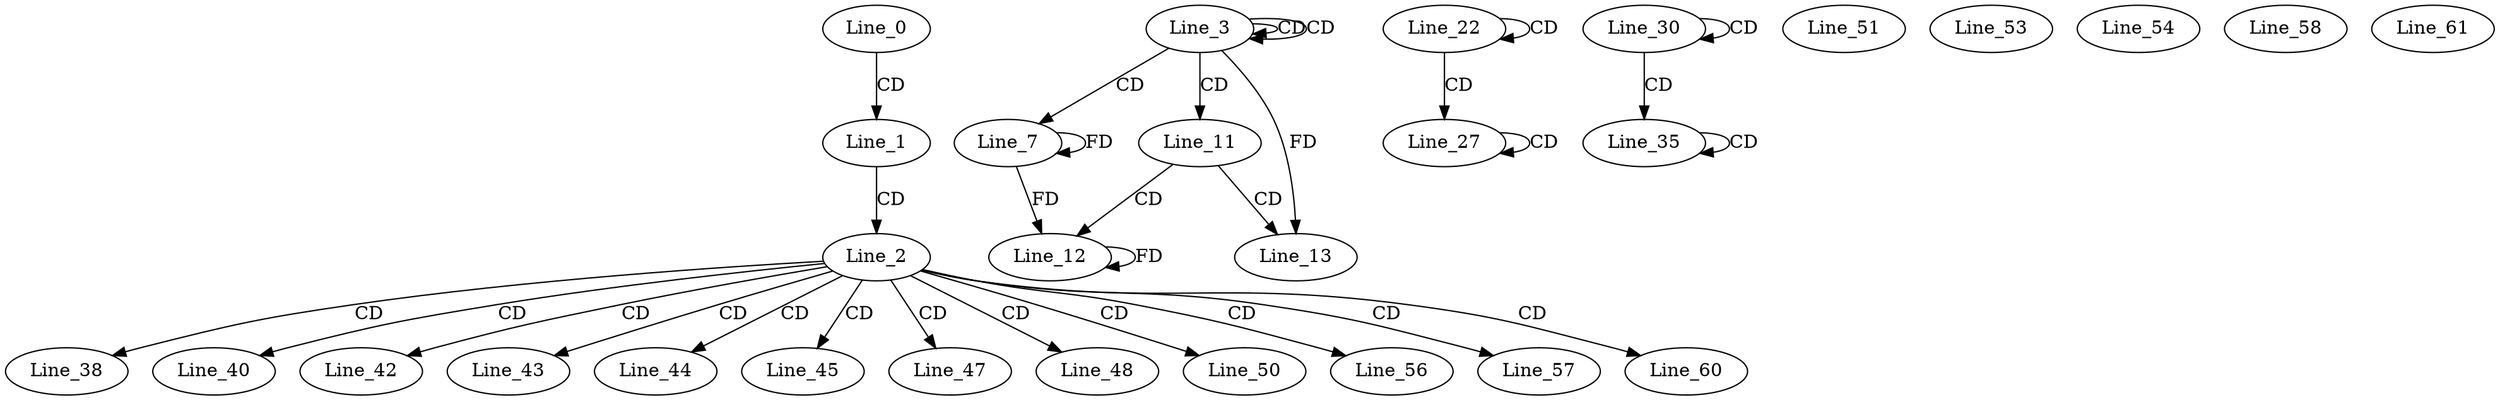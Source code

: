 digraph G {
  Line_0;
  Line_1;
  Line_2;
  Line_3;
  Line_3;
  Line_3;
  Line_3;
  Line_7;
  Line_3;
  Line_11;
  Line_12;
  Line_13;
  Line_22;
  Line_22;
  Line_27;
  Line_27;
  Line_30;
  Line_30;
  Line_35;
  Line_35;
  Line_38;
  Line_40;
  Line_42;
  Line_43;
  Line_44;
  Line_45;
  Line_47;
  Line_48;
  Line_50;
  Line_51;
  Line_53;
  Line_54;
  Line_56;
  Line_57;
  Line_58;
  Line_60;
  Line_61;
  Line_0 -> Line_1 [ label="CD" ];
  Line_1 -> Line_2 [ label="CD" ];
  Line_3 -> Line_3 [ label="CD" ];
  Line_3 -> Line_3 [ label="CD" ];
  Line_3 -> Line_7 [ label="CD" ];
  Line_7 -> Line_7 [ label="FD" ];
  Line_3 -> Line_11 [ label="CD" ];
  Line_11 -> Line_12 [ label="CD" ];
  Line_12 -> Line_12 [ label="FD" ];
  Line_7 -> Line_12 [ label="FD" ];
  Line_11 -> Line_13 [ label="CD" ];
  Line_3 -> Line_13 [ label="FD" ];
  Line_22 -> Line_22 [ label="CD" ];
  Line_22 -> Line_27 [ label="CD" ];
  Line_27 -> Line_27 [ label="CD" ];
  Line_30 -> Line_30 [ label="CD" ];
  Line_30 -> Line_35 [ label="CD" ];
  Line_35 -> Line_35 [ label="CD" ];
  Line_2 -> Line_38 [ label="CD" ];
  Line_2 -> Line_40 [ label="CD" ];
  Line_2 -> Line_42 [ label="CD" ];
  Line_2 -> Line_43 [ label="CD" ];
  Line_2 -> Line_44 [ label="CD" ];
  Line_2 -> Line_45 [ label="CD" ];
  Line_2 -> Line_47 [ label="CD" ];
  Line_2 -> Line_48 [ label="CD" ];
  Line_2 -> Line_50 [ label="CD" ];
  Line_2 -> Line_56 [ label="CD" ];
  Line_2 -> Line_57 [ label="CD" ];
  Line_2 -> Line_60 [ label="CD" ];
}
